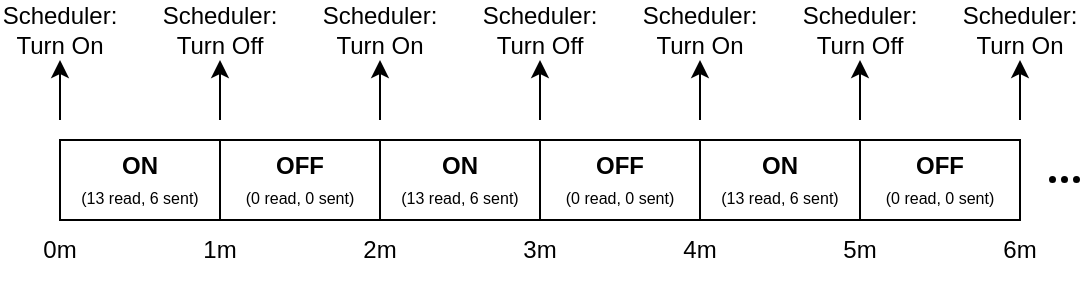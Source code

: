 <mxfile>
    <diagram id="2EfT8p-tZDn7QkErUN7B" name="scheduler">
        <mxGraphModel dx="1445" dy="626" grid="1" gridSize="10" guides="1" tooltips="1" connect="1" arrows="1" fold="1" page="1" pageScale="1" pageWidth="850" pageHeight="1100" math="0" shadow="0">
            <root>
                <mxCell id="0"/>
                <mxCell id="1" parent="0"/>
                <mxCell id="ucQWb4brr_EQeHKzHJWq-1" value="&lt;b&gt;ON&lt;/b&gt;&lt;div&gt;&lt;font style=&quot;font-size: 8px;&quot;&gt;(13 read, 6 sent)&lt;/font&gt;&lt;/div&gt;" style="rounded=0;whiteSpace=wrap;html=1;" vertex="1" parent="1">
                    <mxGeometry x="200" y="240" width="80" height="40" as="geometry"/>
                </mxCell>
                <mxCell id="ucQWb4brr_EQeHKzHJWq-3" value="&lt;span style=&quot;color: rgb(0, 0, 0);&quot;&gt;&lt;b&gt;OFF&lt;/b&gt;&lt;/span&gt;&lt;div&gt;&lt;font style=&quot;font-size: 8px;&quot;&gt;(0 read, 0 sent)&lt;/font&gt;&lt;/div&gt;" style="rounded=0;whiteSpace=wrap;html=1;" vertex="1" parent="1">
                    <mxGeometry x="280" y="240" width="80" height="40" as="geometry"/>
                </mxCell>
                <mxCell id="ucQWb4brr_EQeHKzHJWq-10" value="" style="endArrow=classic;html=1;" edge="1" parent="1">
                    <mxGeometry width="50" height="50" relative="1" as="geometry">
                        <mxPoint x="200" y="230" as="sourcePoint"/>
                        <mxPoint x="200" y="200" as="targetPoint"/>
                    </mxGeometry>
                </mxCell>
                <mxCell id="ucQWb4brr_EQeHKzHJWq-15" value="Scheduler:&lt;div&gt;Turn On&lt;/div&gt;" style="text;html=1;align=center;verticalAlign=middle;whiteSpace=wrap;rounded=0;" vertex="1" parent="1">
                    <mxGeometry x="170" y="170" width="60" height="30" as="geometry"/>
                </mxCell>
                <mxCell id="ucQWb4brr_EQeHKzHJWq-16" value="Scheduler:&lt;div&gt;Turn Off&lt;/div&gt;" style="text;html=1;align=center;verticalAlign=middle;whiteSpace=wrap;rounded=0;" vertex="1" parent="1">
                    <mxGeometry x="250" y="170" width="60" height="30" as="geometry"/>
                </mxCell>
                <mxCell id="ucQWb4brr_EQeHKzHJWq-17" value="" style="endArrow=classic;html=1;" edge="1" parent="1">
                    <mxGeometry width="50" height="50" relative="1" as="geometry">
                        <mxPoint x="280" y="230" as="sourcePoint"/>
                        <mxPoint x="280" y="200" as="targetPoint"/>
                    </mxGeometry>
                </mxCell>
                <mxCell id="ucQWb4brr_EQeHKzHJWq-18" value="&lt;b&gt;ON&lt;/b&gt;&lt;div&gt;&lt;font style=&quot;font-size: 8px;&quot;&gt;(13 read, 6 sent)&lt;/font&gt;&lt;/div&gt;" style="rounded=0;whiteSpace=wrap;html=1;" vertex="1" parent="1">
                    <mxGeometry x="360" y="240" width="80" height="40" as="geometry"/>
                </mxCell>
                <mxCell id="ucQWb4brr_EQeHKzHJWq-19" value="&lt;span style=&quot;color: rgb(0, 0, 0);&quot;&gt;&lt;b&gt;OFF&lt;/b&gt;&lt;/span&gt;&lt;div&gt;&lt;font style=&quot;font-size: 8px;&quot;&gt;(0 read, 0 sent)&lt;/font&gt;&lt;/div&gt;" style="rounded=0;whiteSpace=wrap;html=1;" vertex="1" parent="1">
                    <mxGeometry x="440" y="240" width="80" height="40" as="geometry"/>
                </mxCell>
                <mxCell id="ucQWb4brr_EQeHKzHJWq-20" value="" style="endArrow=classic;html=1;" edge="1" parent="1">
                    <mxGeometry width="50" height="50" relative="1" as="geometry">
                        <mxPoint x="360" y="230" as="sourcePoint"/>
                        <mxPoint x="360" y="200" as="targetPoint"/>
                    </mxGeometry>
                </mxCell>
                <mxCell id="ucQWb4brr_EQeHKzHJWq-21" value="Scheduler:&lt;div&gt;Turn On&lt;/div&gt;" style="text;html=1;align=center;verticalAlign=middle;whiteSpace=wrap;rounded=0;" vertex="1" parent="1">
                    <mxGeometry x="330" y="170" width="60" height="30" as="geometry"/>
                </mxCell>
                <mxCell id="ucQWb4brr_EQeHKzHJWq-22" value="Scheduler:&lt;div&gt;Turn Off&lt;/div&gt;" style="text;html=1;align=center;verticalAlign=middle;whiteSpace=wrap;rounded=0;" vertex="1" parent="1">
                    <mxGeometry x="410" y="170" width="60" height="30" as="geometry"/>
                </mxCell>
                <mxCell id="ucQWb4brr_EQeHKzHJWq-23" value="" style="endArrow=classic;html=1;" edge="1" parent="1">
                    <mxGeometry width="50" height="50" relative="1" as="geometry">
                        <mxPoint x="440" y="230" as="sourcePoint"/>
                        <mxPoint x="440" y="200" as="targetPoint"/>
                    </mxGeometry>
                </mxCell>
                <mxCell id="ucQWb4brr_EQeHKzHJWq-24" value="&lt;span style=&quot;color: rgb(0, 0, 0);&quot;&gt;&lt;b&gt;OFF&lt;/b&gt;&lt;/span&gt;&lt;div&gt;&lt;font style=&quot;font-size: 8px;&quot;&gt;(0 read, 0 sent)&lt;/font&gt;&lt;/div&gt;" style="rounded=0;whiteSpace=wrap;html=1;" vertex="1" parent="1">
                    <mxGeometry x="600" y="240" width="80" height="40" as="geometry"/>
                </mxCell>
                <mxCell id="ucQWb4brr_EQeHKzHJWq-25" value="" style="endArrow=classic;html=1;" edge="1" parent="1">
                    <mxGeometry width="50" height="50" relative="1" as="geometry">
                        <mxPoint x="600" y="230" as="sourcePoint"/>
                        <mxPoint x="600" y="200" as="targetPoint"/>
                    </mxGeometry>
                </mxCell>
                <mxCell id="ucQWb4brr_EQeHKzHJWq-26" value="&lt;b&gt;ON&lt;/b&gt;&lt;div&gt;&lt;font style=&quot;font-size: 8px;&quot;&gt;(13 read, 6 sent)&lt;/font&gt;&lt;/div&gt;" style="rounded=0;whiteSpace=wrap;html=1;" vertex="1" parent="1">
                    <mxGeometry x="520" y="240" width="80" height="40" as="geometry"/>
                </mxCell>
                <mxCell id="ucQWb4brr_EQeHKzHJWq-27" value="Scheduler:&lt;div&gt;Turn Off&lt;/div&gt;" style="text;html=1;align=center;verticalAlign=middle;whiteSpace=wrap;rounded=0;" vertex="1" parent="1">
                    <mxGeometry x="570" y="170" width="60" height="30" as="geometry"/>
                </mxCell>
                <mxCell id="ucQWb4brr_EQeHKzHJWq-28" value="" style="endArrow=classic;html=1;" edge="1" parent="1">
                    <mxGeometry width="50" height="50" relative="1" as="geometry">
                        <mxPoint x="520" y="230" as="sourcePoint"/>
                        <mxPoint x="520" y="200" as="targetPoint"/>
                    </mxGeometry>
                </mxCell>
                <mxCell id="ucQWb4brr_EQeHKzHJWq-29" value="Scheduler:&lt;div&gt;Turn On&lt;/div&gt;" style="text;html=1;align=center;verticalAlign=middle;whiteSpace=wrap;rounded=0;" vertex="1" parent="1">
                    <mxGeometry x="490" y="170" width="60" height="30" as="geometry"/>
                </mxCell>
                <mxCell id="ucQWb4brr_EQeHKzHJWq-36" value="0m" style="text;html=1;align=center;verticalAlign=middle;whiteSpace=wrap;rounded=0;" vertex="1" parent="1">
                    <mxGeometry x="170" y="280" width="60" height="30" as="geometry"/>
                </mxCell>
                <mxCell id="ucQWb4brr_EQeHKzHJWq-37" value="1m" style="text;html=1;align=center;verticalAlign=middle;whiteSpace=wrap;rounded=0;" vertex="1" parent="1">
                    <mxGeometry x="250" y="280" width="60" height="30" as="geometry"/>
                </mxCell>
                <mxCell id="ucQWb4brr_EQeHKzHJWq-38" value="2m" style="text;html=1;align=center;verticalAlign=middle;whiteSpace=wrap;rounded=0;" vertex="1" parent="1">
                    <mxGeometry x="330" y="280" width="60" height="30" as="geometry"/>
                </mxCell>
                <mxCell id="ucQWb4brr_EQeHKzHJWq-39" value="3m" style="text;html=1;align=center;verticalAlign=middle;whiteSpace=wrap;rounded=0;" vertex="1" parent="1">
                    <mxGeometry x="410" y="280" width="60" height="30" as="geometry"/>
                </mxCell>
                <mxCell id="ucQWb4brr_EQeHKzHJWq-40" value="4m" style="text;html=1;align=center;verticalAlign=middle;whiteSpace=wrap;rounded=0;" vertex="1" parent="1">
                    <mxGeometry x="490" y="280" width="60" height="30" as="geometry"/>
                </mxCell>
                <mxCell id="ucQWb4brr_EQeHKzHJWq-41" value="5m" style="text;html=1;align=center;verticalAlign=middle;whiteSpace=wrap;rounded=0;" vertex="1" parent="1">
                    <mxGeometry x="570" y="280" width="60" height="30" as="geometry"/>
                </mxCell>
                <mxCell id="ucQWb4brr_EQeHKzHJWq-42" value="6m" style="text;html=1;align=center;verticalAlign=middle;whiteSpace=wrap;rounded=0;" vertex="1" parent="1">
                    <mxGeometry x="650" y="280" width="60" height="30" as="geometry"/>
                </mxCell>
                <mxCell id="ucQWb4brr_EQeHKzHJWq-44" value="Scheduler:&lt;div&gt;Turn On&lt;/div&gt;" style="text;html=1;align=center;verticalAlign=middle;whiteSpace=wrap;rounded=0;" vertex="1" parent="1">
                    <mxGeometry x="650" y="170" width="60" height="30" as="geometry"/>
                </mxCell>
                <mxCell id="ucQWb4brr_EQeHKzHJWq-45" value="" style="endArrow=classic;html=1;" edge="1" parent="1">
                    <mxGeometry width="50" height="50" relative="1" as="geometry">
                        <mxPoint x="680" y="230" as="sourcePoint"/>
                        <mxPoint x="680" y="200" as="targetPoint"/>
                    </mxGeometry>
                </mxCell>
                <mxCell id="ucQWb4brr_EQeHKzHJWq-46" value="" style="ellipse;whiteSpace=wrap;html=1;aspect=fixed;fillColor=#000000;" vertex="1" parent="1">
                    <mxGeometry x="695" y="258.5" width="2.5" height="2.5" as="geometry"/>
                </mxCell>
                <mxCell id="ucQWb4brr_EQeHKzHJWq-48" value="" style="ellipse;whiteSpace=wrap;html=1;aspect=fixed;fillColor=#000000;" vertex="1" parent="1">
                    <mxGeometry x="701" y="258.5" width="2.5" height="2.5" as="geometry"/>
                </mxCell>
                <mxCell id="ucQWb4brr_EQeHKzHJWq-49" value="" style="ellipse;whiteSpace=wrap;html=1;aspect=fixed;fillColor=#000000;" vertex="1" parent="1">
                    <mxGeometry x="707" y="258.5" width="2.5" height="2.5" as="geometry"/>
                </mxCell>
            </root>
        </mxGraphModel>
    </diagram>
    <diagram id="4_Vdq7iLtgopUOlystIH" name="system-architecture">
        <mxGraphModel dx="2023" dy="876" grid="1" gridSize="10" guides="1" tooltips="1" connect="1" arrows="1" fold="1" page="1" pageScale="1" pageWidth="850" pageHeight="1100" math="0" shadow="0">
            <root>
                <mxCell id="0"/>
                <mxCell id="1" parent="0"/>
                <mxCell id="25" value="IoT Platform" style="swimlane;whiteSpace=wrap;html=1;gradientColor=none;swimlaneFillColor=default;" parent="1" vertex="1">
                    <mxGeometry x="300" y="80" width="500" height="240" as="geometry"/>
                </mxCell>
                <mxCell id="26" value="IoT Node" style="swimlane;whiteSpace=wrap;html=1;gradientColor=none;swimlaneFillColor=default;" parent="1" vertex="1">
                    <mxGeometry x="300" y="360" width="500" height="240" as="geometry"/>
                </mxCell>
                <mxCell id="13" value="&lt;b&gt;ESP32&lt;/b&gt;&lt;div&gt;(Handle connection &amp;amp; Data collection)&lt;/div&gt;" style="rounded=0;whiteSpace=wrap;html=1;" parent="26" vertex="1">
                    <mxGeometry x="180" y="60" width="140" height="60" as="geometry"/>
                </mxCell>
                <mxCell id="14" value="&lt;b&gt;DHT20&lt;/b&gt;&lt;div&gt;(Measure temperature &amp;amp; humidity)&lt;/div&gt;" style="rounded=0;whiteSpace=wrap;html=1;" parent="26" vertex="1">
                    <mxGeometry x="40" y="140" width="140" height="60" as="geometry"/>
                </mxCell>
                <mxCell id="15" value="&lt;b&gt;LED&lt;/b&gt;&lt;div&gt;(Display DHT20&lt;/div&gt;&lt;div&gt;active status)&lt;/div&gt;" style="rounded=0;whiteSpace=wrap;html=1;" parent="26" vertex="1">
                    <mxGeometry x="320" y="140" width="140" height="60" as="geometry"/>
                </mxCell>
                <mxCell id="17" style="edgeStyle=orthogonalEdgeStyle;html=1;exitX=0;exitY=0.5;exitDx=0;exitDy=0;startArrow=classic;startFill=1;" parent="26" source="13" target="14" edge="1">
                    <mxGeometry relative="1" as="geometry"/>
                </mxCell>
                <mxCell id="19" value="I2C" style="edgeLabel;html=1;align=center;verticalAlign=middle;resizable=0;points=[];" parent="17" vertex="1" connectable="0">
                    <mxGeometry x="0.383" y="1" relative="1" as="geometry">
                        <mxPoint as="offset"/>
                    </mxGeometry>
                </mxCell>
                <mxCell id="16" style="edgeStyle=orthogonalEdgeStyle;html=1;exitX=1.001;exitY=0.401;exitDx=0;exitDy=0;exitPerimeter=0;" parent="26" source="13" target="15" edge="1">
                    <mxGeometry relative="1" as="geometry"/>
                </mxCell>
                <mxCell id="20" value="Mounted" style="edgeLabel;html=1;align=center;verticalAlign=middle;resizable=0;points=[];" parent="16" vertex="1" connectable="0">
                    <mxGeometry x="-0.288" y="-2" relative="1" as="geometry">
                        <mxPoint as="offset"/>
                    </mxGeometry>
                </mxCell>
                <mxCell id="3" value="Dashboard" style="rounded=0;whiteSpace=wrap;html=1;" parent="1" vertex="1">
                    <mxGeometry x="340" y="140" width="140" height="60" as="geometry"/>
                </mxCell>
                <mxCell id="10" style="edgeStyle=orthogonalEdgeStyle;html=1;entryX=1;entryY=0.5;entryDx=0;entryDy=0;" parent="1" source="4" target="5" edge="1">
                    <mxGeometry relative="1" as="geometry"/>
                </mxCell>
                <mxCell id="11" value="updateAttribute" style="edgeLabel;html=1;align=center;verticalAlign=middle;resizable=0;points=[];" parent="10" vertex="1" connectable="0">
                    <mxGeometry x="-0.318" y="1" relative="1" as="geometry">
                        <mxPoint x="-1" y="-11" as="offset"/>
                    </mxGeometry>
                </mxCell>
                <mxCell id="4" value="Scheduler" style="rounded=0;whiteSpace=wrap;html=1;" parent="1" vertex="1">
                    <mxGeometry x="620" y="140" width="140" height="60" as="geometry"/>
                </mxCell>
                <mxCell id="8" style="edgeStyle=orthogonalEdgeStyle;html=1;exitX=0;exitY=0.5;exitDx=0;exitDy=0;" parent="1" source="5" target="3" edge="1">
                    <mxGeometry relative="1" as="geometry"/>
                </mxCell>
                <mxCell id="12" value="provideData" style="edgeLabel;html=1;align=center;verticalAlign=middle;resizable=0;points=[];" parent="8" vertex="1" connectable="0">
                    <mxGeometry x="0.611" relative="1" as="geometry">
                        <mxPoint y="7" as="offset"/>
                    </mxGeometry>
                </mxCell>
                <mxCell id="5" value="Devices" style="rounded=0;whiteSpace=wrap;html=1;" parent="1" vertex="1">
                    <mxGeometry x="480" y="230" width="140" height="60" as="geometry"/>
                </mxCell>
                <mxCell id="24" value="WiFi" style="edgeStyle=none;html=1;startArrow=classic;startFill=1;dashed=1;" parent="1" target="5" edge="1">
                    <mxGeometry x="0.092" relative="1" as="geometry">
                        <mxPoint x="550" y="360" as="sourcePoint"/>
                        <mxPoint as="offset"/>
                    </mxGeometry>
                </mxCell>
            </root>
        </mxGraphModel>
    </diagram>
</mxfile>